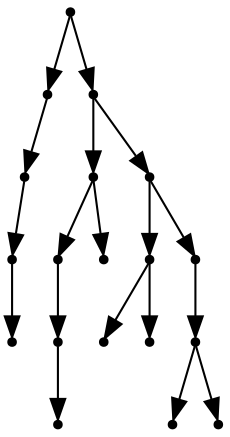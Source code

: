 digraph {
  18 [shape=point];
  3 [shape=point];
  2 [shape=point];
  1 [shape=point];
  0 [shape=point];
  17 [shape=point];
  8 [shape=point];
  6 [shape=point];
  5 [shape=point];
  4 [shape=point];
  7 [shape=point];
  16 [shape=point];
  11 [shape=point];
  9 [shape=point];
  10 [shape=point];
  15 [shape=point];
  14 [shape=point];
  12 [shape=point];
  13 [shape=point];
18 -> 3;
3 -> 2;
2 -> 1;
1 -> 0;
18 -> 17;
17 -> 8;
8 -> 6;
6 -> 5;
5 -> 4;
8 -> 7;
17 -> 16;
16 -> 11;
11 -> 9;
11 -> 10;
16 -> 15;
15 -> 14;
14 -> 12;
14 -> 13;
}
